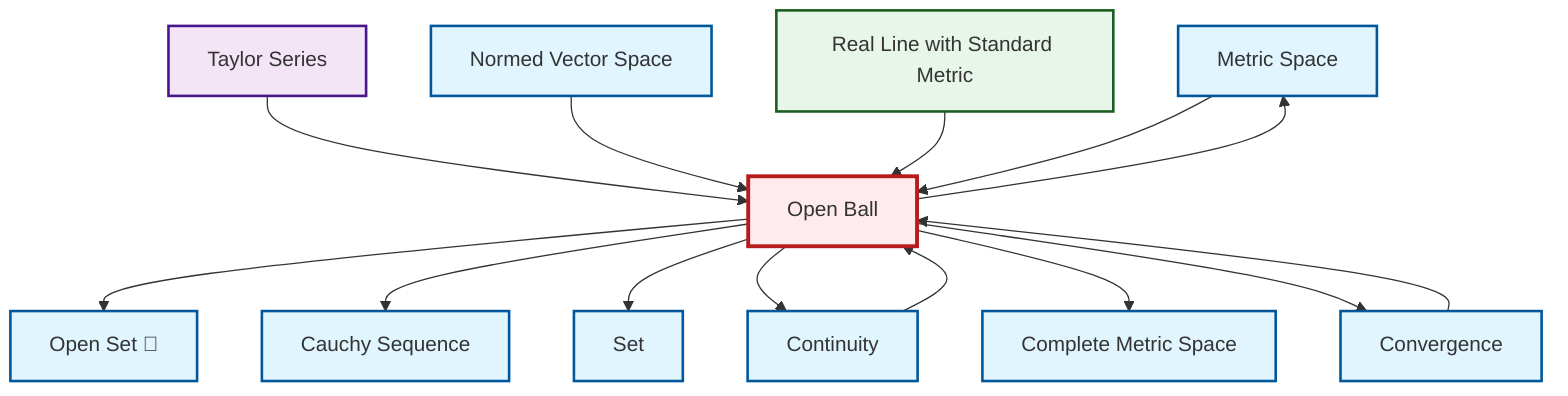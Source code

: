 graph TD
    classDef definition fill:#e1f5fe,stroke:#01579b,stroke-width:2px
    classDef theorem fill:#f3e5f5,stroke:#4a148c,stroke-width:2px
    classDef axiom fill:#fff3e0,stroke:#e65100,stroke-width:2px
    classDef example fill:#e8f5e9,stroke:#1b5e20,stroke-width:2px
    classDef current fill:#ffebee,stroke:#b71c1c,stroke-width:3px
    def-cauchy-sequence["Cauchy Sequence"]:::definition
    def-metric-space["Metric Space"]:::definition
    ex-real-line-metric["Real Line with Standard Metric"]:::example
    def-convergence["Convergence"]:::definition
    def-continuity["Continuity"]:::definition
    def-open-ball["Open Ball"]:::definition
    thm-taylor-series["Taylor Series"]:::theorem
    def-set["Set"]:::definition
    def-open-set["Open Set 📝"]:::definition
    def-normed-vector-space["Normed Vector Space"]:::definition
    def-complete-metric-space["Complete Metric Space"]:::definition
    def-continuity --> def-open-ball
    def-open-ball --> def-open-set
    def-open-ball --> def-cauchy-sequence
    def-open-ball --> def-set
    thm-taylor-series --> def-open-ball
    def-open-ball --> def-continuity
    def-open-ball --> def-metric-space
    def-open-ball --> def-complete-metric-space
    def-convergence --> def-open-ball
    def-normed-vector-space --> def-open-ball
    def-open-ball --> def-convergence
    ex-real-line-metric --> def-open-ball
    def-metric-space --> def-open-ball
    class def-open-ball current
